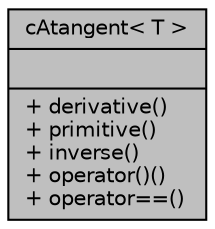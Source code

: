 digraph G
{
  edge [fontname="Helvetica",fontsize="10",labelfontname="Helvetica",labelfontsize="10"];
  node [fontname="Helvetica",fontsize="10",shape=record];
  Node1 [label="{cAtangent\< T \>\n||+ derivative()\l+ primitive()\l+ inverse()\l+ operator()()\l+ operator==()\l}",height=0.2,width=0.4,color="black", fillcolor="grey75", style="filled" fontcolor="black"];
}
